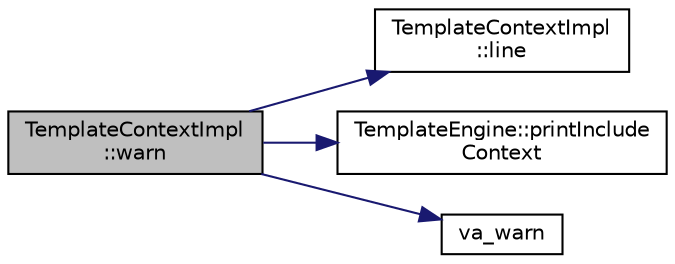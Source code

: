 digraph "TemplateContextImpl::warn"
{
 // LATEX_PDF_SIZE
  edge [fontname="Helvetica",fontsize="10",labelfontname="Helvetica",labelfontsize="10"];
  node [fontname="Helvetica",fontsize="10",shape=record];
  rankdir="LR";
  Node1 [label="TemplateContextImpl\l::warn",height=0.2,width=0.4,color="black", fillcolor="grey75", style="filled", fontcolor="black",tooltip=" "];
  Node1 -> Node2 [color="midnightblue",fontsize="10",style="solid",fontname="Helvetica"];
  Node2 [label="TemplateContextImpl\l::line",height=0.2,width=0.4,color="black", fillcolor="white", style="filled",URL="$classTemplateContextImpl.html#a136a505a96784f0fe90769a22ff7c7a3",tooltip=" "];
  Node1 -> Node3 [color="midnightblue",fontsize="10",style="solid",fontname="Helvetica"];
  Node3 [label="TemplateEngine::printInclude\lContext",height=0.2,width=0.4,color="black", fillcolor="white", style="filled",URL="$classTemplateEngine.html#a159aaf3096efbfd42cb2a0321d1ec961",tooltip=" "];
  Node1 -> Node4 [color="midnightblue",fontsize="10",style="solid",fontname="Helvetica"];
  Node4 [label="va_warn",height=0.2,width=0.4,color="black", fillcolor="white", style="filled",URL="$message_8cpp.html#a93c2070f58918c66ba1faccc3e182391",tooltip=" "];
}

